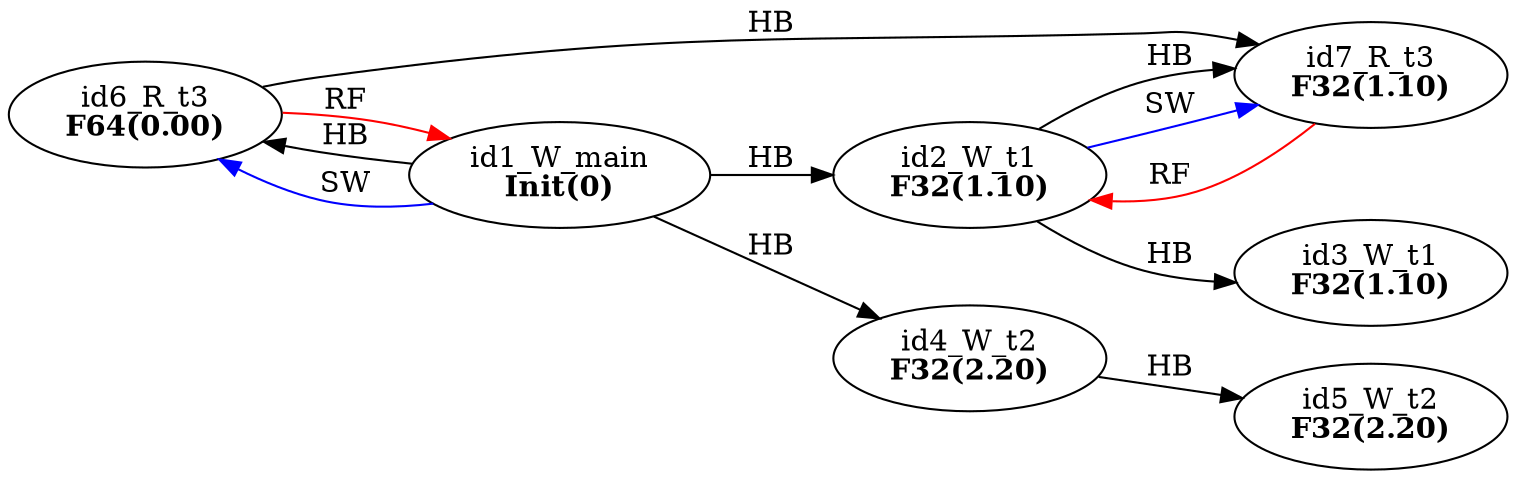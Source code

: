 digraph memory_model {
rankdir=LR;
splines=true; esep=0.5;
id2_W_t1 -> id3_W_t1 [label = "HB", color="black"];
id4_W_t2 -> id5_W_t2 [label = "HB", color="black"];
id6_R_t3 -> id7_R_t3 [label = "HB", color="black"];
id1_W_main -> id2_W_t1 [label = "HB", color="black"];
id1_W_main -> id4_W_t2 [label = "HB", color="black"];
id1_W_main -> id6_R_t3 [label = "HB", color="black"];
id2_W_t1 -> id7_R_t3 [label = "HB", color="black"];
id6_R_t3 -> id1_W_main [label = "RF", color="red"];
id7_R_t3 -> id2_W_t1 [label = "RF", color="red"];
id1_W_main -> id6_R_t3 [label = "SW", color="blue"];
id2_W_t1 -> id7_R_t3 [label = "SW", color="blue"];
id1_W_main [label=<id1_W_main<br/><B>Init(0)</B>>, pos="5.0,4!"]
id2_W_t1 [label=<id2_W_t1<br/><B>F32(1.10)</B>>, pos="0,2!"]
id3_W_t1 [label=<id3_W_t1<br/><B>F32(1.10)</B>>, pos="0,0!"]
id4_W_t2 [label=<id4_W_t2<br/><B>F32(2.20)</B>>, pos="5,2!"]
id5_W_t2 [label=<id5_W_t2<br/><B>F32(2.20)</B>>, pos="5,0!"]
id6_R_t3 [label=<id6_R_t3<br/><B>F64(0.00)</B>>, pos="10,2!"]
id7_R_t3 [label=<id7_R_t3<br/><B>F32(1.10)</B>>, pos="10,0!"]
}